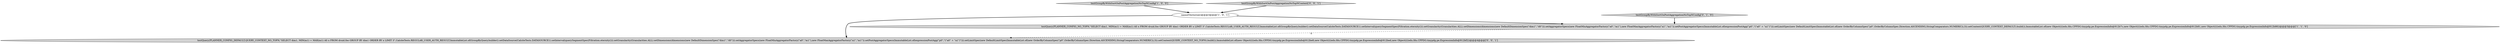 digraph {
2 [style = filled, label = "testGroupByWithSortOnPostAggregationNoTopNConfig['1', '0', '0']", fillcolor = lightgray, shape = diamond image = "AAA0AAABBB1BBB"];
0 [style = filled, label = "cannotVectorize()@@@3@@@['1', '0', '1']", fillcolor = white, shape = ellipse image = "AAA0AAABBB1BBB"];
4 [style = filled, label = "testQuery(PLANNER_CONFIG_DEFAULT,QUERY_CONTEXT_NO_TOPN,\"SELECT dim1, MIN(m1) + MAX(m1) AS x FROM druid.foo GROUP BY dim1 ORDER BY x LIMIT 3\",CalciteTests.REGULAR_USER_AUTH_RESULT,ImmutableList.of(GroupByQuery.builder().setDataSource(CalciteTests.DATASOURCE1).setInterval(querySegmentSpec(Filtration.eternity())).setGranularity(Granularities.ALL).setDimensions(dimensions(new DefaultDimensionSpec(\"dim1\",\"d0\"))).setAggregatorSpecs(new FloatMinAggregatorFactory(\"a0\",\"m1\"),new FloatMaxAggregatorFactory(\"a1\",\"m1\")).setPostAggregatorSpecs(ImmutableList.of(expressionPostAgg(\"p0\",\"(\"a0\" + \"a1\")\"))).setLimitSpec(new DefaultLimitSpec(ImmutableList.of(new OrderByColumnSpec(\"p0\",OrderByColumnSpec.Direction.ASCENDING,StringComparators.NUMERIC)),3)).setContext(QUERY_CONTEXT_NO_TOPN).build()),ImmutableList.of(new Object((((edu.fdu.CPPDG.tinypdg.pe.ExpressionInfo@912be8,new Object((((edu.fdu.CPPDG.tinypdg.pe.ExpressionInfo@912bed,new Object((((edu.fdu.CPPDG.tinypdg.pe.ExpressionInfo@912bf2))@@@4@@@['0', '0', '1']", fillcolor = lightgray, shape = ellipse image = "AAA0AAABBB3BBB"];
1 [style = filled, label = "testQuery(PLANNER_CONFIG_NO_TOPN,\"SELECT dim1, MIN(m1) + MAX(m1) AS x FROM druid.foo GROUP BY dim1 ORDER BY x LIMIT 3\",CalciteTests.REGULAR_USER_AUTH_RESULT,ImmutableList.of(GroupByQuery.builder().setDataSource(CalciteTests.DATASOURCE1).setInterval(querySegmentSpec(Filtration.eternity())).setGranularity(Granularities.ALL).setDimensions(dimensions(new DefaultDimensionSpec(\"dim1\",\"d0\"))).setAggregatorSpecs(new FloatMinAggregatorFactory(\"a0\",\"m1\"),new FloatMaxAggregatorFactory(\"a1\",\"m1\")).setPostAggregatorSpecs(ImmutableList.of(expressionPostAgg(\"p0\",\"(\"a0\" + \"a1\")\"))).setLimitSpec(new DefaultLimitSpec(ImmutableList.of(new OrderByColumnSpec(\"p0\",OrderByColumnSpec.Direction.ASCENDING,StringComparators.NUMERIC)),3)).setContext(QUERY_CONTEXT_DEFAULT).build()),ImmutableList.of(new Object((((edu.fdu.CPPDG.tinypdg.pe.ExpressionInfo@912b7c,new Object((((edu.fdu.CPPDG.tinypdg.pe.ExpressionInfo@912b81,new Object((((edu.fdu.CPPDG.tinypdg.pe.ExpressionInfo@912b86))@@@3@@@['1', '1', '0']", fillcolor = lightgray, shape = ellipse image = "AAA0AAABBB1BBB"];
3 [style = filled, label = "testGroupByWithSortOnPostAggregationNoTopNConfig['0', '1', '0']", fillcolor = lightgray, shape = diamond image = "AAA0AAABBB2BBB"];
5 [style = filled, label = "testGroupByWithSortOnPostAggregationNoTopNContext['0', '0', '1']", fillcolor = lightgray, shape = diamond image = "AAA0AAABBB3BBB"];
1->4 [style = dashed, label="0"];
2->0 [style = bold, label=""];
5->0 [style = bold, label=""];
3->1 [style = bold, label=""];
0->4 [style = bold, label=""];
0->1 [style = bold, label=""];
}
